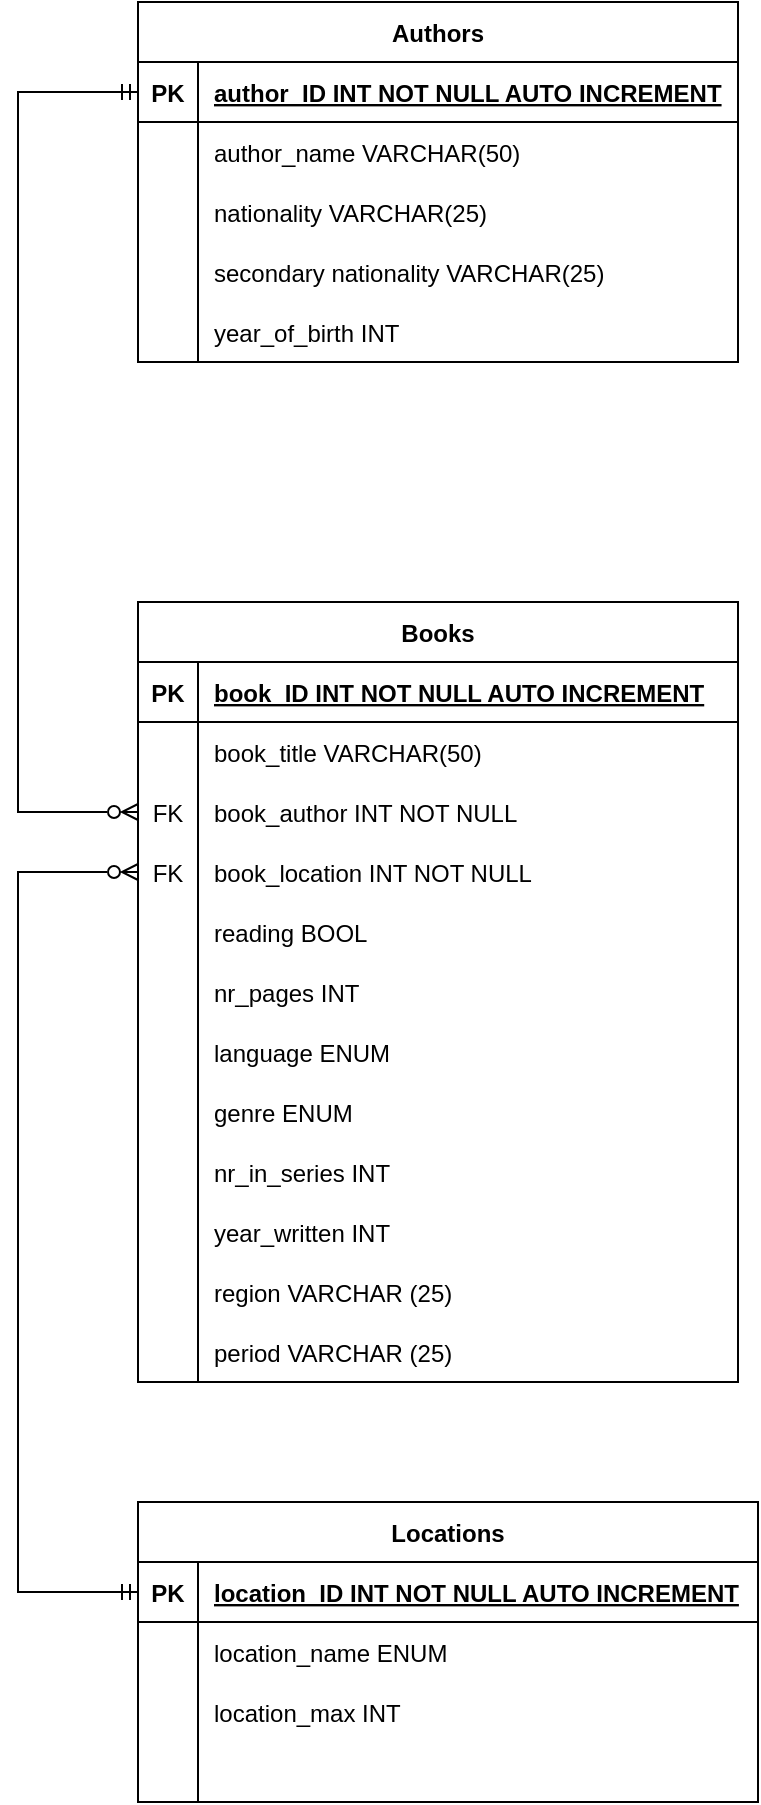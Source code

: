 <mxfile version="20.8.1" type="github">
  <diagram id="R2lEEEUBdFMjLlhIrx00" name="Page-1">
    <mxGraphModel dx="3325" dy="1630" grid="1" gridSize="10" guides="1" tooltips="1" connect="1" arrows="1" fold="1" page="1" pageScale="1" pageWidth="850" pageHeight="1100" math="0" shadow="0" extFonts="Permanent Marker^https://fonts.googleapis.com/css?family=Permanent+Marker">
      <root>
        <mxCell id="0" />
        <mxCell id="1" parent="0" />
        <mxCell id="qAHoqrTDIaCA5IkLAsf8-14" value="Books" style="shape=table;startSize=30;container=1;collapsible=1;childLayout=tableLayout;fixedRows=1;rowLines=0;fontStyle=1;align=center;resizeLast=1;" vertex="1" parent="1">
          <mxGeometry x="160" y="450" width="300" height="390" as="geometry" />
        </mxCell>
        <mxCell id="qAHoqrTDIaCA5IkLAsf8-15" value="" style="shape=tableRow;horizontal=0;startSize=0;swimlaneHead=0;swimlaneBody=0;fillColor=none;collapsible=0;dropTarget=0;points=[[0,0.5],[1,0.5]];portConstraint=eastwest;top=0;left=0;right=0;bottom=1;" vertex="1" parent="qAHoqrTDIaCA5IkLAsf8-14">
          <mxGeometry y="30" width="300" height="30" as="geometry" />
        </mxCell>
        <mxCell id="qAHoqrTDIaCA5IkLAsf8-16" value="PK" style="shape=partialRectangle;connectable=0;fillColor=none;top=0;left=0;bottom=0;right=0;fontStyle=1;overflow=hidden;" vertex="1" parent="qAHoqrTDIaCA5IkLAsf8-15">
          <mxGeometry width="30" height="30" as="geometry">
            <mxRectangle width="30" height="30" as="alternateBounds" />
          </mxGeometry>
        </mxCell>
        <mxCell id="qAHoqrTDIaCA5IkLAsf8-17" value="book_ID INT NOT NULL AUTO INCREMENT" style="shape=partialRectangle;connectable=0;fillColor=none;top=0;left=0;bottom=0;right=0;align=left;spacingLeft=6;fontStyle=5;overflow=hidden;" vertex="1" parent="qAHoqrTDIaCA5IkLAsf8-15">
          <mxGeometry x="30" width="270" height="30" as="geometry">
            <mxRectangle width="270" height="30" as="alternateBounds" />
          </mxGeometry>
        </mxCell>
        <mxCell id="qAHoqrTDIaCA5IkLAsf8-18" value="" style="shape=tableRow;horizontal=0;startSize=0;swimlaneHead=0;swimlaneBody=0;fillColor=none;collapsible=0;dropTarget=0;points=[[0,0.5],[1,0.5]];portConstraint=eastwest;top=0;left=0;right=0;bottom=0;" vertex="1" parent="qAHoqrTDIaCA5IkLAsf8-14">
          <mxGeometry y="60" width="300" height="30" as="geometry" />
        </mxCell>
        <mxCell id="qAHoqrTDIaCA5IkLAsf8-19" value="" style="shape=partialRectangle;connectable=0;fillColor=none;top=0;left=0;bottom=0;right=0;editable=1;overflow=hidden;" vertex="1" parent="qAHoqrTDIaCA5IkLAsf8-18">
          <mxGeometry width="30" height="30" as="geometry">
            <mxRectangle width="30" height="30" as="alternateBounds" />
          </mxGeometry>
        </mxCell>
        <mxCell id="qAHoqrTDIaCA5IkLAsf8-20" value="book_title VARCHAR(50)" style="shape=partialRectangle;connectable=0;fillColor=none;top=0;left=0;bottom=0;right=0;align=left;spacingLeft=6;overflow=hidden;" vertex="1" parent="qAHoqrTDIaCA5IkLAsf8-18">
          <mxGeometry x="30" width="270" height="30" as="geometry">
            <mxRectangle width="270" height="30" as="alternateBounds" />
          </mxGeometry>
        </mxCell>
        <mxCell id="qAHoqrTDIaCA5IkLAsf8-21" value="" style="shape=tableRow;horizontal=0;startSize=0;swimlaneHead=0;swimlaneBody=0;fillColor=none;collapsible=0;dropTarget=0;points=[[0,0.5],[1,0.5]];portConstraint=eastwest;top=0;left=0;right=0;bottom=0;" vertex="1" parent="qAHoqrTDIaCA5IkLAsf8-14">
          <mxGeometry y="90" width="300" height="30" as="geometry" />
        </mxCell>
        <mxCell id="qAHoqrTDIaCA5IkLAsf8-22" value="FK" style="shape=partialRectangle;connectable=0;fillColor=none;top=0;left=0;bottom=0;right=0;editable=1;overflow=hidden;" vertex="1" parent="qAHoqrTDIaCA5IkLAsf8-21">
          <mxGeometry width="30" height="30" as="geometry">
            <mxRectangle width="30" height="30" as="alternateBounds" />
          </mxGeometry>
        </mxCell>
        <mxCell id="qAHoqrTDIaCA5IkLAsf8-23" value="book_author INT NOT NULL" style="shape=partialRectangle;connectable=0;fillColor=none;top=0;left=0;bottom=0;right=0;align=left;spacingLeft=6;overflow=hidden;" vertex="1" parent="qAHoqrTDIaCA5IkLAsf8-21">
          <mxGeometry x="30" width="270" height="30" as="geometry">
            <mxRectangle width="270" height="30" as="alternateBounds" />
          </mxGeometry>
        </mxCell>
        <mxCell id="qAHoqrTDIaCA5IkLAsf8-78" style="shape=tableRow;horizontal=0;startSize=0;swimlaneHead=0;swimlaneBody=0;fillColor=none;collapsible=0;dropTarget=0;points=[[0,0.5],[1,0.5]];portConstraint=eastwest;top=0;left=0;right=0;bottom=0;" vertex="1" parent="qAHoqrTDIaCA5IkLAsf8-14">
          <mxGeometry y="120" width="300" height="30" as="geometry" />
        </mxCell>
        <mxCell id="qAHoqrTDIaCA5IkLAsf8-79" value="FK" style="shape=partialRectangle;connectable=0;fillColor=none;top=0;left=0;bottom=0;right=0;editable=1;overflow=hidden;" vertex="1" parent="qAHoqrTDIaCA5IkLAsf8-78">
          <mxGeometry width="30" height="30" as="geometry">
            <mxRectangle width="30" height="30" as="alternateBounds" />
          </mxGeometry>
        </mxCell>
        <mxCell id="qAHoqrTDIaCA5IkLAsf8-80" value="book_location INT NOT NULL" style="shape=partialRectangle;connectable=0;fillColor=none;top=0;left=0;bottom=0;right=0;align=left;spacingLeft=6;overflow=hidden;" vertex="1" parent="qAHoqrTDIaCA5IkLAsf8-78">
          <mxGeometry x="30" width="270" height="30" as="geometry">
            <mxRectangle width="270" height="30" as="alternateBounds" />
          </mxGeometry>
        </mxCell>
        <mxCell id="qAHoqrTDIaCA5IkLAsf8-81" style="shape=tableRow;horizontal=0;startSize=0;swimlaneHead=0;swimlaneBody=0;fillColor=none;collapsible=0;dropTarget=0;points=[[0,0.5],[1,0.5]];portConstraint=eastwest;top=0;left=0;right=0;bottom=0;" vertex="1" parent="qAHoqrTDIaCA5IkLAsf8-14">
          <mxGeometry y="150" width="300" height="30" as="geometry" />
        </mxCell>
        <mxCell id="qAHoqrTDIaCA5IkLAsf8-82" value="" style="shape=partialRectangle;connectable=0;fillColor=none;top=0;left=0;bottom=0;right=0;editable=1;overflow=hidden;" vertex="1" parent="qAHoqrTDIaCA5IkLAsf8-81">
          <mxGeometry width="30" height="30" as="geometry">
            <mxRectangle width="30" height="30" as="alternateBounds" />
          </mxGeometry>
        </mxCell>
        <mxCell id="qAHoqrTDIaCA5IkLAsf8-83" value="reading BOOL" style="shape=partialRectangle;connectable=0;fillColor=none;top=0;left=0;bottom=0;right=0;align=left;spacingLeft=6;overflow=hidden;" vertex="1" parent="qAHoqrTDIaCA5IkLAsf8-81">
          <mxGeometry x="30" width="270" height="30" as="geometry">
            <mxRectangle width="270" height="30" as="alternateBounds" />
          </mxGeometry>
        </mxCell>
        <mxCell id="qAHoqrTDIaCA5IkLAsf8-40" style="shape=tableRow;horizontal=0;startSize=0;swimlaneHead=0;swimlaneBody=0;fillColor=none;collapsible=0;dropTarget=0;points=[[0,0.5],[1,0.5]];portConstraint=eastwest;top=0;left=0;right=0;bottom=0;" vertex="1" parent="qAHoqrTDIaCA5IkLAsf8-14">
          <mxGeometry y="180" width="300" height="30" as="geometry" />
        </mxCell>
        <mxCell id="qAHoqrTDIaCA5IkLAsf8-41" style="shape=partialRectangle;connectable=0;fillColor=none;top=0;left=0;bottom=0;right=0;editable=1;overflow=hidden;" vertex="1" parent="qAHoqrTDIaCA5IkLAsf8-40">
          <mxGeometry width="30" height="30" as="geometry">
            <mxRectangle width="30" height="30" as="alternateBounds" />
          </mxGeometry>
        </mxCell>
        <mxCell id="qAHoqrTDIaCA5IkLAsf8-42" value="nr_pages INT" style="shape=partialRectangle;connectable=0;fillColor=none;top=0;left=0;bottom=0;right=0;align=left;spacingLeft=6;overflow=hidden;" vertex="1" parent="qAHoqrTDIaCA5IkLAsf8-40">
          <mxGeometry x="30" width="270" height="30" as="geometry">
            <mxRectangle width="270" height="30" as="alternateBounds" />
          </mxGeometry>
        </mxCell>
        <mxCell id="qAHoqrTDIaCA5IkLAsf8-37" style="shape=tableRow;horizontal=0;startSize=0;swimlaneHead=0;swimlaneBody=0;fillColor=none;collapsible=0;dropTarget=0;points=[[0,0.5],[1,0.5]];portConstraint=eastwest;top=0;left=0;right=0;bottom=0;" vertex="1" parent="qAHoqrTDIaCA5IkLAsf8-14">
          <mxGeometry y="210" width="300" height="30" as="geometry" />
        </mxCell>
        <mxCell id="qAHoqrTDIaCA5IkLAsf8-38" style="shape=partialRectangle;connectable=0;fillColor=none;top=0;left=0;bottom=0;right=0;editable=1;overflow=hidden;" vertex="1" parent="qAHoqrTDIaCA5IkLAsf8-37">
          <mxGeometry width="30" height="30" as="geometry">
            <mxRectangle width="30" height="30" as="alternateBounds" />
          </mxGeometry>
        </mxCell>
        <mxCell id="qAHoqrTDIaCA5IkLAsf8-39" value="language ENUM" style="shape=partialRectangle;connectable=0;fillColor=none;top=0;left=0;bottom=0;right=0;align=left;spacingLeft=6;overflow=hidden;" vertex="1" parent="qAHoqrTDIaCA5IkLAsf8-37">
          <mxGeometry x="30" width="270" height="30" as="geometry">
            <mxRectangle width="270" height="30" as="alternateBounds" />
          </mxGeometry>
        </mxCell>
        <mxCell id="qAHoqrTDIaCA5IkLAsf8-43" style="shape=tableRow;horizontal=0;startSize=0;swimlaneHead=0;swimlaneBody=0;fillColor=none;collapsible=0;dropTarget=0;points=[[0,0.5],[1,0.5]];portConstraint=eastwest;top=0;left=0;right=0;bottom=0;" vertex="1" parent="qAHoqrTDIaCA5IkLAsf8-14">
          <mxGeometry y="240" width="300" height="30" as="geometry" />
        </mxCell>
        <mxCell id="qAHoqrTDIaCA5IkLAsf8-44" style="shape=partialRectangle;connectable=0;fillColor=none;top=0;left=0;bottom=0;right=0;editable=1;overflow=hidden;" vertex="1" parent="qAHoqrTDIaCA5IkLAsf8-43">
          <mxGeometry width="30" height="30" as="geometry">
            <mxRectangle width="30" height="30" as="alternateBounds" />
          </mxGeometry>
        </mxCell>
        <mxCell id="qAHoqrTDIaCA5IkLAsf8-45" value="genre ENUM" style="shape=partialRectangle;connectable=0;fillColor=none;top=0;left=0;bottom=0;right=0;align=left;spacingLeft=6;overflow=hidden;" vertex="1" parent="qAHoqrTDIaCA5IkLAsf8-43">
          <mxGeometry x="30" width="270" height="30" as="geometry">
            <mxRectangle width="270" height="30" as="alternateBounds" />
          </mxGeometry>
        </mxCell>
        <mxCell id="qAHoqrTDIaCA5IkLAsf8-97" style="shape=tableRow;horizontal=0;startSize=0;swimlaneHead=0;swimlaneBody=0;fillColor=none;collapsible=0;dropTarget=0;points=[[0,0.5],[1,0.5]];portConstraint=eastwest;top=0;left=0;right=0;bottom=0;" vertex="1" parent="qAHoqrTDIaCA5IkLAsf8-14">
          <mxGeometry y="270" width="300" height="30" as="geometry" />
        </mxCell>
        <mxCell id="qAHoqrTDIaCA5IkLAsf8-98" style="shape=partialRectangle;connectable=0;fillColor=none;top=0;left=0;bottom=0;right=0;editable=1;overflow=hidden;" vertex="1" parent="qAHoqrTDIaCA5IkLAsf8-97">
          <mxGeometry width="30" height="30" as="geometry">
            <mxRectangle width="30" height="30" as="alternateBounds" />
          </mxGeometry>
        </mxCell>
        <mxCell id="qAHoqrTDIaCA5IkLAsf8-99" value="nr_in_series INT" style="shape=partialRectangle;connectable=0;fillColor=none;top=0;left=0;bottom=0;right=0;align=left;spacingLeft=6;overflow=hidden;" vertex="1" parent="qAHoqrTDIaCA5IkLAsf8-97">
          <mxGeometry x="30" width="270" height="30" as="geometry">
            <mxRectangle width="270" height="30" as="alternateBounds" />
          </mxGeometry>
        </mxCell>
        <mxCell id="qAHoqrTDIaCA5IkLAsf8-100" style="shape=tableRow;horizontal=0;startSize=0;swimlaneHead=0;swimlaneBody=0;fillColor=none;collapsible=0;dropTarget=0;points=[[0,0.5],[1,0.5]];portConstraint=eastwest;top=0;left=0;right=0;bottom=0;" vertex="1" parent="qAHoqrTDIaCA5IkLAsf8-14">
          <mxGeometry y="300" width="300" height="30" as="geometry" />
        </mxCell>
        <mxCell id="qAHoqrTDIaCA5IkLAsf8-101" style="shape=partialRectangle;connectable=0;fillColor=none;top=0;left=0;bottom=0;right=0;editable=1;overflow=hidden;" vertex="1" parent="qAHoqrTDIaCA5IkLAsf8-100">
          <mxGeometry width="30" height="30" as="geometry">
            <mxRectangle width="30" height="30" as="alternateBounds" />
          </mxGeometry>
        </mxCell>
        <mxCell id="qAHoqrTDIaCA5IkLAsf8-102" value="year_written INT" style="shape=partialRectangle;connectable=0;fillColor=none;top=0;left=0;bottom=0;right=0;align=left;spacingLeft=6;overflow=hidden;" vertex="1" parent="qAHoqrTDIaCA5IkLAsf8-100">
          <mxGeometry x="30" width="270" height="30" as="geometry">
            <mxRectangle width="270" height="30" as="alternateBounds" />
          </mxGeometry>
        </mxCell>
        <mxCell id="qAHoqrTDIaCA5IkLAsf8-34" style="shape=tableRow;horizontal=0;startSize=0;swimlaneHead=0;swimlaneBody=0;fillColor=none;collapsible=0;dropTarget=0;points=[[0,0.5],[1,0.5]];portConstraint=eastwest;top=0;left=0;right=0;bottom=0;" vertex="1" parent="qAHoqrTDIaCA5IkLAsf8-14">
          <mxGeometry y="330" width="300" height="30" as="geometry" />
        </mxCell>
        <mxCell id="qAHoqrTDIaCA5IkLAsf8-35" style="shape=partialRectangle;connectable=0;fillColor=none;top=0;left=0;bottom=0;right=0;editable=1;overflow=hidden;" vertex="1" parent="qAHoqrTDIaCA5IkLAsf8-34">
          <mxGeometry width="30" height="30" as="geometry">
            <mxRectangle width="30" height="30" as="alternateBounds" />
          </mxGeometry>
        </mxCell>
        <mxCell id="qAHoqrTDIaCA5IkLAsf8-36" value="region VARCHAR (25)" style="shape=partialRectangle;connectable=0;fillColor=none;top=0;left=0;bottom=0;right=0;align=left;spacingLeft=6;overflow=hidden;" vertex="1" parent="qAHoqrTDIaCA5IkLAsf8-34">
          <mxGeometry x="30" width="270" height="30" as="geometry">
            <mxRectangle width="270" height="30" as="alternateBounds" />
          </mxGeometry>
        </mxCell>
        <mxCell id="qAHoqrTDIaCA5IkLAsf8-24" value="" style="shape=tableRow;horizontal=0;startSize=0;swimlaneHead=0;swimlaneBody=0;fillColor=none;collapsible=0;dropTarget=0;points=[[0,0.5],[1,0.5]];portConstraint=eastwest;top=0;left=0;right=0;bottom=0;" vertex="1" parent="qAHoqrTDIaCA5IkLAsf8-14">
          <mxGeometry y="360" width="300" height="30" as="geometry" />
        </mxCell>
        <mxCell id="qAHoqrTDIaCA5IkLAsf8-25" value="" style="shape=partialRectangle;connectable=0;fillColor=none;top=0;left=0;bottom=0;right=0;editable=1;overflow=hidden;" vertex="1" parent="qAHoqrTDIaCA5IkLAsf8-24">
          <mxGeometry width="30" height="30" as="geometry">
            <mxRectangle width="30" height="30" as="alternateBounds" />
          </mxGeometry>
        </mxCell>
        <mxCell id="qAHoqrTDIaCA5IkLAsf8-26" value="period VARCHAR (25)" style="shape=partialRectangle;connectable=0;fillColor=none;top=0;left=0;bottom=0;right=0;align=left;spacingLeft=6;overflow=hidden;" vertex="1" parent="qAHoqrTDIaCA5IkLAsf8-24">
          <mxGeometry x="30" width="270" height="30" as="geometry">
            <mxRectangle width="270" height="30" as="alternateBounds" />
          </mxGeometry>
        </mxCell>
        <mxCell id="qAHoqrTDIaCA5IkLAsf8-46" value="Authors" style="shape=table;startSize=30;container=1;collapsible=1;childLayout=tableLayout;fixedRows=1;rowLines=0;fontStyle=1;align=center;resizeLast=1;" vertex="1" parent="1">
          <mxGeometry x="160" y="150" width="300" height="180" as="geometry" />
        </mxCell>
        <mxCell id="qAHoqrTDIaCA5IkLAsf8-47" value="" style="shape=tableRow;horizontal=0;startSize=0;swimlaneHead=0;swimlaneBody=0;fillColor=none;collapsible=0;dropTarget=0;points=[[0,0.5],[1,0.5]];portConstraint=eastwest;top=0;left=0;right=0;bottom=1;" vertex="1" parent="qAHoqrTDIaCA5IkLAsf8-46">
          <mxGeometry y="30" width="300" height="30" as="geometry" />
        </mxCell>
        <mxCell id="qAHoqrTDIaCA5IkLAsf8-48" value="PK" style="shape=partialRectangle;connectable=0;fillColor=none;top=0;left=0;bottom=0;right=0;fontStyle=1;overflow=hidden;" vertex="1" parent="qAHoqrTDIaCA5IkLAsf8-47">
          <mxGeometry width="30" height="30" as="geometry">
            <mxRectangle width="30" height="30" as="alternateBounds" />
          </mxGeometry>
        </mxCell>
        <mxCell id="qAHoqrTDIaCA5IkLAsf8-49" value="author_ID INT NOT NULL AUTO INCREMENT" style="shape=partialRectangle;connectable=0;fillColor=none;top=0;left=0;bottom=0;right=0;align=left;spacingLeft=6;fontStyle=5;overflow=hidden;" vertex="1" parent="qAHoqrTDIaCA5IkLAsf8-47">
          <mxGeometry x="30" width="270" height="30" as="geometry">
            <mxRectangle width="270" height="30" as="alternateBounds" />
          </mxGeometry>
        </mxCell>
        <mxCell id="qAHoqrTDIaCA5IkLAsf8-50" value="" style="shape=tableRow;horizontal=0;startSize=0;swimlaneHead=0;swimlaneBody=0;fillColor=none;collapsible=0;dropTarget=0;points=[[0,0.5],[1,0.5]];portConstraint=eastwest;top=0;left=0;right=0;bottom=0;" vertex="1" parent="qAHoqrTDIaCA5IkLAsf8-46">
          <mxGeometry y="60" width="300" height="30" as="geometry" />
        </mxCell>
        <mxCell id="qAHoqrTDIaCA5IkLAsf8-51" value="" style="shape=partialRectangle;connectable=0;fillColor=none;top=0;left=0;bottom=0;right=0;editable=1;overflow=hidden;" vertex="1" parent="qAHoqrTDIaCA5IkLAsf8-50">
          <mxGeometry width="30" height="30" as="geometry">
            <mxRectangle width="30" height="30" as="alternateBounds" />
          </mxGeometry>
        </mxCell>
        <mxCell id="qAHoqrTDIaCA5IkLAsf8-52" value="author_name VARCHAR(50)" style="shape=partialRectangle;connectable=0;fillColor=none;top=0;left=0;bottom=0;right=0;align=left;spacingLeft=6;overflow=hidden;" vertex="1" parent="qAHoqrTDIaCA5IkLAsf8-50">
          <mxGeometry x="30" width="270" height="30" as="geometry">
            <mxRectangle width="270" height="30" as="alternateBounds" />
          </mxGeometry>
        </mxCell>
        <mxCell id="qAHoqrTDIaCA5IkLAsf8-53" value="" style="shape=tableRow;horizontal=0;startSize=0;swimlaneHead=0;swimlaneBody=0;fillColor=none;collapsible=0;dropTarget=0;points=[[0,0.5],[1,0.5]];portConstraint=eastwest;top=0;left=0;right=0;bottom=0;" vertex="1" parent="qAHoqrTDIaCA5IkLAsf8-46">
          <mxGeometry y="90" width="300" height="30" as="geometry" />
        </mxCell>
        <mxCell id="qAHoqrTDIaCA5IkLAsf8-54" value="" style="shape=partialRectangle;connectable=0;fillColor=none;top=0;left=0;bottom=0;right=0;editable=1;overflow=hidden;" vertex="1" parent="qAHoqrTDIaCA5IkLAsf8-53">
          <mxGeometry width="30" height="30" as="geometry">
            <mxRectangle width="30" height="30" as="alternateBounds" />
          </mxGeometry>
        </mxCell>
        <mxCell id="qAHoqrTDIaCA5IkLAsf8-55" value="nationality VARCHAR(25)" style="shape=partialRectangle;connectable=0;fillColor=none;top=0;left=0;bottom=0;right=0;align=left;spacingLeft=6;overflow=hidden;" vertex="1" parent="qAHoqrTDIaCA5IkLAsf8-53">
          <mxGeometry x="30" width="270" height="30" as="geometry">
            <mxRectangle width="270" height="30" as="alternateBounds" />
          </mxGeometry>
        </mxCell>
        <mxCell id="qAHoqrTDIaCA5IkLAsf8-56" value="" style="shape=tableRow;horizontal=0;startSize=0;swimlaneHead=0;swimlaneBody=0;fillColor=none;collapsible=0;dropTarget=0;points=[[0,0.5],[1,0.5]];portConstraint=eastwest;top=0;left=0;right=0;bottom=0;" vertex="1" parent="qAHoqrTDIaCA5IkLAsf8-46">
          <mxGeometry y="120" width="300" height="30" as="geometry" />
        </mxCell>
        <mxCell id="qAHoqrTDIaCA5IkLAsf8-57" value="" style="shape=partialRectangle;connectable=0;fillColor=none;top=0;left=0;bottom=0;right=0;editable=1;overflow=hidden;" vertex="1" parent="qAHoqrTDIaCA5IkLAsf8-56">
          <mxGeometry width="30" height="30" as="geometry">
            <mxRectangle width="30" height="30" as="alternateBounds" />
          </mxGeometry>
        </mxCell>
        <mxCell id="qAHoqrTDIaCA5IkLAsf8-58" value="secondary nationality VARCHAR(25)" style="shape=partialRectangle;connectable=0;fillColor=none;top=0;left=0;bottom=0;right=0;align=left;spacingLeft=6;overflow=hidden;" vertex="1" parent="qAHoqrTDIaCA5IkLAsf8-56">
          <mxGeometry x="30" width="270" height="30" as="geometry">
            <mxRectangle width="270" height="30" as="alternateBounds" />
          </mxGeometry>
        </mxCell>
        <mxCell id="qAHoqrTDIaCA5IkLAsf8-62" style="shape=tableRow;horizontal=0;startSize=0;swimlaneHead=0;swimlaneBody=0;fillColor=none;collapsible=0;dropTarget=0;points=[[0,0.5],[1,0.5]];portConstraint=eastwest;top=0;left=0;right=0;bottom=0;" vertex="1" parent="qAHoqrTDIaCA5IkLAsf8-46">
          <mxGeometry y="150" width="300" height="30" as="geometry" />
        </mxCell>
        <mxCell id="qAHoqrTDIaCA5IkLAsf8-63" style="shape=partialRectangle;connectable=0;fillColor=none;top=0;left=0;bottom=0;right=0;editable=1;overflow=hidden;" vertex="1" parent="qAHoqrTDIaCA5IkLAsf8-62">
          <mxGeometry width="30" height="30" as="geometry">
            <mxRectangle width="30" height="30" as="alternateBounds" />
          </mxGeometry>
        </mxCell>
        <mxCell id="qAHoqrTDIaCA5IkLAsf8-64" value="year_of_birth INT" style="shape=partialRectangle;connectable=0;fillColor=none;top=0;left=0;bottom=0;right=0;align=left;spacingLeft=6;overflow=hidden;" vertex="1" parent="qAHoqrTDIaCA5IkLAsf8-62">
          <mxGeometry x="30" width="270" height="30" as="geometry">
            <mxRectangle width="270" height="30" as="alternateBounds" />
          </mxGeometry>
        </mxCell>
        <mxCell id="qAHoqrTDIaCA5IkLAsf8-65" value="Locations" style="shape=table;startSize=30;container=1;collapsible=1;childLayout=tableLayout;fixedRows=1;rowLines=0;fontStyle=1;align=center;resizeLast=1;" vertex="1" parent="1">
          <mxGeometry x="160" y="900" width="310" height="150" as="geometry" />
        </mxCell>
        <mxCell id="qAHoqrTDIaCA5IkLAsf8-66" value="" style="shape=tableRow;horizontal=0;startSize=0;swimlaneHead=0;swimlaneBody=0;fillColor=none;collapsible=0;dropTarget=0;points=[[0,0.5],[1,0.5]];portConstraint=eastwest;top=0;left=0;right=0;bottom=1;" vertex="1" parent="qAHoqrTDIaCA5IkLAsf8-65">
          <mxGeometry y="30" width="310" height="30" as="geometry" />
        </mxCell>
        <mxCell id="qAHoqrTDIaCA5IkLAsf8-67" value="PK" style="shape=partialRectangle;connectable=0;fillColor=none;top=0;left=0;bottom=0;right=0;fontStyle=1;overflow=hidden;" vertex="1" parent="qAHoqrTDIaCA5IkLAsf8-66">
          <mxGeometry width="30" height="30" as="geometry">
            <mxRectangle width="30" height="30" as="alternateBounds" />
          </mxGeometry>
        </mxCell>
        <mxCell id="qAHoqrTDIaCA5IkLAsf8-68" value="location_ID INT NOT NULL AUTO INCREMENT" style="shape=partialRectangle;connectable=0;fillColor=none;top=0;left=0;bottom=0;right=0;align=left;spacingLeft=6;fontStyle=5;overflow=hidden;" vertex="1" parent="qAHoqrTDIaCA5IkLAsf8-66">
          <mxGeometry x="30" width="280" height="30" as="geometry">
            <mxRectangle width="280" height="30" as="alternateBounds" />
          </mxGeometry>
        </mxCell>
        <mxCell id="qAHoqrTDIaCA5IkLAsf8-69" value="" style="shape=tableRow;horizontal=0;startSize=0;swimlaneHead=0;swimlaneBody=0;fillColor=none;collapsible=0;dropTarget=0;points=[[0,0.5],[1,0.5]];portConstraint=eastwest;top=0;left=0;right=0;bottom=0;" vertex="1" parent="qAHoqrTDIaCA5IkLAsf8-65">
          <mxGeometry y="60" width="310" height="30" as="geometry" />
        </mxCell>
        <mxCell id="qAHoqrTDIaCA5IkLAsf8-70" value="" style="shape=partialRectangle;connectable=0;fillColor=none;top=0;left=0;bottom=0;right=0;editable=1;overflow=hidden;" vertex="1" parent="qAHoqrTDIaCA5IkLAsf8-69">
          <mxGeometry width="30" height="30" as="geometry">
            <mxRectangle width="30" height="30" as="alternateBounds" />
          </mxGeometry>
        </mxCell>
        <mxCell id="qAHoqrTDIaCA5IkLAsf8-71" value="location_name ENUM" style="shape=partialRectangle;connectable=0;fillColor=none;top=0;left=0;bottom=0;right=0;align=left;spacingLeft=6;overflow=hidden;" vertex="1" parent="qAHoqrTDIaCA5IkLAsf8-69">
          <mxGeometry x="30" width="280" height="30" as="geometry">
            <mxRectangle width="280" height="30" as="alternateBounds" />
          </mxGeometry>
        </mxCell>
        <mxCell id="qAHoqrTDIaCA5IkLAsf8-72" value="" style="shape=tableRow;horizontal=0;startSize=0;swimlaneHead=0;swimlaneBody=0;fillColor=none;collapsible=0;dropTarget=0;points=[[0,0.5],[1,0.5]];portConstraint=eastwest;top=0;left=0;right=0;bottom=0;" vertex="1" parent="qAHoqrTDIaCA5IkLAsf8-65">
          <mxGeometry y="90" width="310" height="30" as="geometry" />
        </mxCell>
        <mxCell id="qAHoqrTDIaCA5IkLAsf8-73" value="" style="shape=partialRectangle;connectable=0;fillColor=none;top=0;left=0;bottom=0;right=0;editable=1;overflow=hidden;" vertex="1" parent="qAHoqrTDIaCA5IkLAsf8-72">
          <mxGeometry width="30" height="30" as="geometry">
            <mxRectangle width="30" height="30" as="alternateBounds" />
          </mxGeometry>
        </mxCell>
        <mxCell id="qAHoqrTDIaCA5IkLAsf8-74" value="location_max INT" style="shape=partialRectangle;connectable=0;fillColor=none;top=0;left=0;bottom=0;right=0;align=left;spacingLeft=6;overflow=hidden;" vertex="1" parent="qAHoqrTDIaCA5IkLAsf8-72">
          <mxGeometry x="30" width="280" height="30" as="geometry">
            <mxRectangle width="280" height="30" as="alternateBounds" />
          </mxGeometry>
        </mxCell>
        <mxCell id="qAHoqrTDIaCA5IkLAsf8-75" value="" style="shape=tableRow;horizontal=0;startSize=0;swimlaneHead=0;swimlaneBody=0;fillColor=none;collapsible=0;dropTarget=0;points=[[0,0.5],[1,0.5]];portConstraint=eastwest;top=0;left=0;right=0;bottom=0;" vertex="1" parent="qAHoqrTDIaCA5IkLAsf8-65">
          <mxGeometry y="120" width="310" height="30" as="geometry" />
        </mxCell>
        <mxCell id="qAHoqrTDIaCA5IkLAsf8-76" value="" style="shape=partialRectangle;connectable=0;fillColor=none;top=0;left=0;bottom=0;right=0;editable=1;overflow=hidden;" vertex="1" parent="qAHoqrTDIaCA5IkLAsf8-75">
          <mxGeometry width="30" height="30" as="geometry">
            <mxRectangle width="30" height="30" as="alternateBounds" />
          </mxGeometry>
        </mxCell>
        <mxCell id="qAHoqrTDIaCA5IkLAsf8-77" value="" style="shape=partialRectangle;connectable=0;fillColor=none;top=0;left=0;bottom=0;right=0;align=left;spacingLeft=6;overflow=hidden;" vertex="1" parent="qAHoqrTDIaCA5IkLAsf8-75">
          <mxGeometry x="30" width="280" height="30" as="geometry">
            <mxRectangle width="280" height="30" as="alternateBounds" />
          </mxGeometry>
        </mxCell>
        <mxCell id="qAHoqrTDIaCA5IkLAsf8-105" style="edgeStyle=orthogonalEdgeStyle;rounded=0;orthogonalLoop=1;jettySize=auto;html=1;exitX=0;exitY=0.5;exitDx=0;exitDy=0;entryX=0;entryY=0.5;entryDx=0;entryDy=0;endArrow=ERmandOne;endFill=0;startArrow=ERzeroToMany;startFill=0;" edge="1" parent="1" source="qAHoqrTDIaCA5IkLAsf8-78" target="qAHoqrTDIaCA5IkLAsf8-66">
          <mxGeometry x="-0.103" y="120" relative="1" as="geometry">
            <mxPoint x="80" y="320" as="targetPoint" />
            <Array as="points">
              <mxPoint x="100" y="585" />
              <mxPoint x="100" y="945" />
            </Array>
            <mxPoint as="offset" />
          </mxGeometry>
        </mxCell>
        <mxCell id="qAHoqrTDIaCA5IkLAsf8-106" style="edgeStyle=orthogonalEdgeStyle;rounded=0;orthogonalLoop=1;jettySize=auto;html=1;exitX=0;exitY=0.5;exitDx=0;exitDy=0;startArrow=ERzeroToMany;startFill=0;endArrow=ERmandOne;endFill=0;entryX=0;entryY=0.5;entryDx=0;entryDy=0;" edge="1" parent="1" source="qAHoqrTDIaCA5IkLAsf8-21" target="qAHoqrTDIaCA5IkLAsf8-47">
          <mxGeometry relative="1" as="geometry">
            <mxPoint x="510" y="320" as="targetPoint" />
            <Array as="points">
              <mxPoint x="100" y="555" />
              <mxPoint x="100" y="195" />
            </Array>
          </mxGeometry>
        </mxCell>
      </root>
    </mxGraphModel>
  </diagram>
</mxfile>
